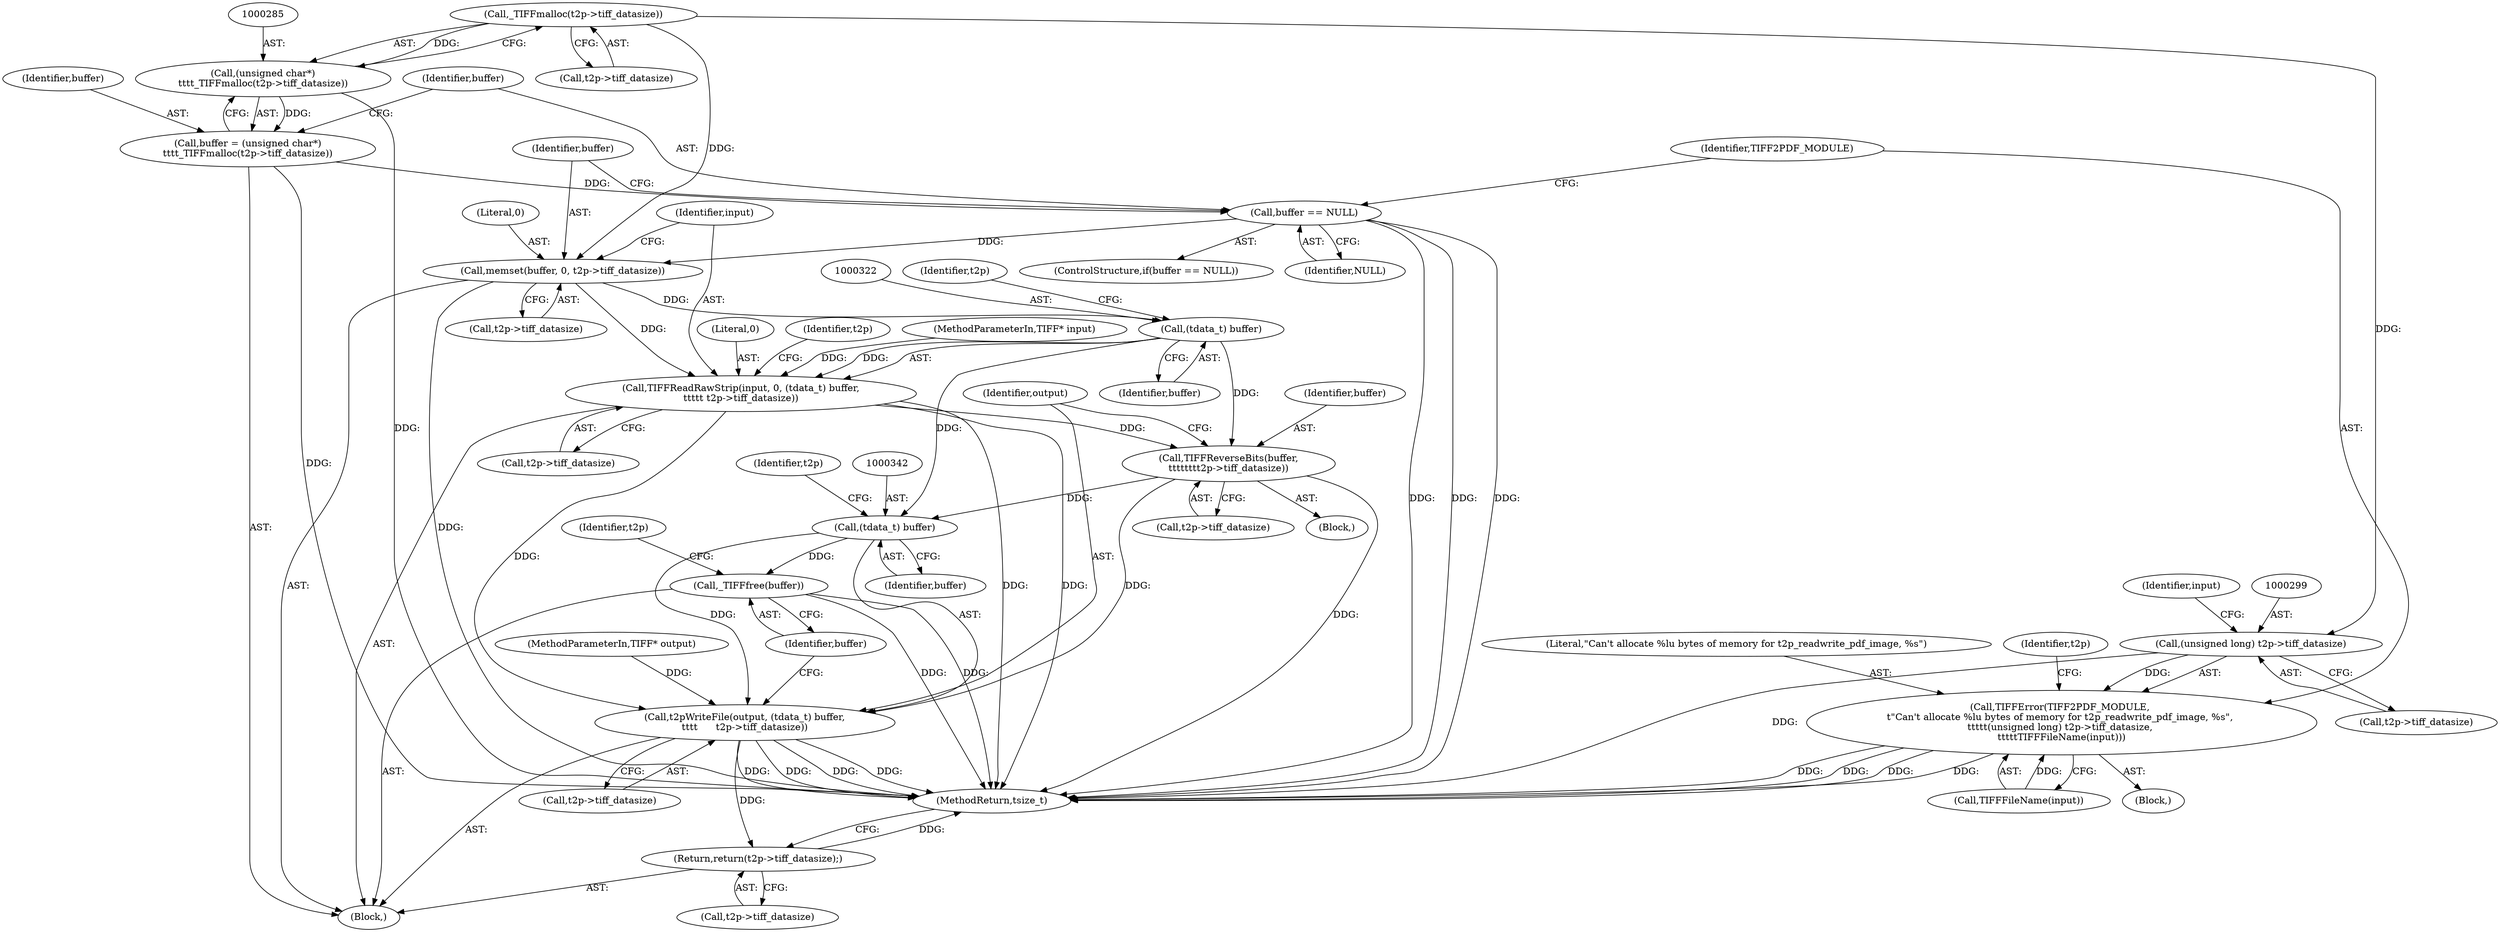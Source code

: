 digraph "0_libtiff_83a4b92815ea04969d494416eaae3d4c6b338e4a#diff-c8b4b355f9b5c06d585b23138e1c185f_4@API" {
"1000286" [label="(Call,_TIFFmalloc(t2p->tiff_datasize))"];
"1000284" [label="(Call,(unsigned char*)\n\t\t\t\t_TIFFmalloc(t2p->tiff_datasize))"];
"1000282" [label="(Call,buffer = (unsigned char*)\n\t\t\t\t_TIFFmalloc(t2p->tiff_datasize))"];
"1000291" [label="(Call,buffer == NULL)"];
"1000312" [label="(Call,memset(buffer, 0, t2p->tiff_datasize))"];
"1000321" [label="(Call,(tdata_t) buffer)"];
"1000318" [label="(Call,TIFFReadRawStrip(input, 0, (tdata_t) buffer,\n\t\t\t\t\t t2p->tiff_datasize))"];
"1000334" [label="(Call,TIFFReverseBits(buffer,\n\t\t\t\t\t\t\tt2p->tiff_datasize))"];
"1000341" [label="(Call,(tdata_t) buffer)"];
"1000339" [label="(Call,t2pWriteFile(output, (tdata_t) buffer,\n\t\t\t\t      t2p->tiff_datasize))"];
"1000349" [label="(Return,return(t2p->tiff_datasize);)"];
"1000347" [label="(Call,_TIFFfree(buffer))"];
"1000298" [label="(Call,(unsigned long) t2p->tiff_datasize)"];
"1000295" [label="(Call,TIFFError(TIFF2PDF_MODULE, \n\t\"Can't allocate %lu bytes of memory for t2p_readwrite_pdf_image, %s\", \n\t\t\t\t\t(unsigned long) t2p->tiff_datasize, \n\t\t\t\t\tTIFFFileName(input)))"];
"1000324" [label="(Call,t2p->tiff_datasize)"];
"1000343" [label="(Identifier,buffer)"];
"1000307" [label="(Identifier,t2p)"];
"1000312" [label="(Call,memset(buffer, 0, t2p->tiff_datasize))"];
"1000283" [label="(Identifier,buffer)"];
"1000106" [label="(MethodParameterIn,TIFF* output)"];
"1000291" [label="(Call,buffer == NULL)"];
"1000315" [label="(Call,t2p->tiff_datasize)"];
"1000340" [label="(Identifier,output)"];
"1000347" [label="(Call,_TIFFfree(buffer))"];
"1000303" [label="(Call,TIFFFileName(input))"];
"1000298" [label="(Call,(unsigned long) t2p->tiff_datasize)"];
"1000333" [label="(Block,)"];
"1000295" [label="(Call,TIFFError(TIFF2PDF_MODULE, \n\t\"Can't allocate %lu bytes of memory for t2p_readwrite_pdf_image, %s\", \n\t\t\t\t\t(unsigned long) t2p->tiff_datasize, \n\t\t\t\t\tTIFFFileName(input)))"];
"1000286" [label="(Call,_TIFFmalloc(t2p->tiff_datasize))"];
"1000297" [label="(Literal,\"Can't allocate %lu bytes of memory for t2p_readwrite_pdf_image, %s\")"];
"1000325" [label="(Identifier,t2p)"];
"1000293" [label="(Identifier,NULL)"];
"1000284" [label="(Call,(unsigned char*)\n\t\t\t\t_TIFFmalloc(t2p->tiff_datasize))"];
"1000319" [label="(Identifier,input)"];
"1000323" [label="(Identifier,buffer)"];
"1000300" [label="(Call,t2p->tiff_datasize)"];
"1000304" [label="(Identifier,input)"];
"1000320" [label="(Literal,0)"];
"1000318" [label="(Call,TIFFReadRawStrip(input, 0, (tdata_t) buffer,\n\t\t\t\t\t t2p->tiff_datasize))"];
"1000281" [label="(Block,)"];
"1000345" [label="(Identifier,t2p)"];
"1000349" [label="(Return,return(t2p->tiff_datasize);)"];
"1000282" [label="(Call,buffer = (unsigned char*)\n\t\t\t\t_TIFFmalloc(t2p->tiff_datasize))"];
"1000294" [label="(Block,)"];
"1000287" [label="(Call,t2p->tiff_datasize)"];
"1000339" [label="(Call,t2pWriteFile(output, (tdata_t) buffer,\n\t\t\t\t      t2p->tiff_datasize))"];
"1000335" [label="(Identifier,buffer)"];
"1000350" [label="(Call,t2p->tiff_datasize)"];
"1000344" [label="(Call,t2p->tiff_datasize)"];
"1000348" [label="(Identifier,buffer)"];
"1000313" [label="(Identifier,buffer)"];
"1000334" [label="(Call,TIFFReverseBits(buffer,\n\t\t\t\t\t\t\tt2p->tiff_datasize))"];
"1000336" [label="(Call,t2p->tiff_datasize)"];
"1000321" [label="(Call,(tdata_t) buffer)"];
"1000341" [label="(Call,(tdata_t) buffer)"];
"1000330" [label="(Identifier,t2p)"];
"1000296" [label="(Identifier,TIFF2PDF_MODULE)"];
"1000351" [label="(Identifier,t2p)"];
"1001945" [label="(MethodReturn,tsize_t)"];
"1000314" [label="(Literal,0)"];
"1000105" [label="(MethodParameterIn,TIFF* input)"];
"1000292" [label="(Identifier,buffer)"];
"1000290" [label="(ControlStructure,if(buffer == NULL))"];
"1000286" -> "1000284"  [label="AST: "];
"1000286" -> "1000287"  [label="CFG: "];
"1000287" -> "1000286"  [label="AST: "];
"1000284" -> "1000286"  [label="CFG: "];
"1000286" -> "1000284"  [label="DDG: "];
"1000286" -> "1000298"  [label="DDG: "];
"1000286" -> "1000312"  [label="DDG: "];
"1000284" -> "1000282"  [label="AST: "];
"1000285" -> "1000284"  [label="AST: "];
"1000282" -> "1000284"  [label="CFG: "];
"1000284" -> "1001945"  [label="DDG: "];
"1000284" -> "1000282"  [label="DDG: "];
"1000282" -> "1000281"  [label="AST: "];
"1000283" -> "1000282"  [label="AST: "];
"1000292" -> "1000282"  [label="CFG: "];
"1000282" -> "1001945"  [label="DDG: "];
"1000282" -> "1000291"  [label="DDG: "];
"1000291" -> "1000290"  [label="AST: "];
"1000291" -> "1000293"  [label="CFG: "];
"1000292" -> "1000291"  [label="AST: "];
"1000293" -> "1000291"  [label="AST: "];
"1000296" -> "1000291"  [label="CFG: "];
"1000313" -> "1000291"  [label="CFG: "];
"1000291" -> "1001945"  [label="DDG: "];
"1000291" -> "1001945"  [label="DDG: "];
"1000291" -> "1001945"  [label="DDG: "];
"1000291" -> "1000312"  [label="DDG: "];
"1000312" -> "1000281"  [label="AST: "];
"1000312" -> "1000315"  [label="CFG: "];
"1000313" -> "1000312"  [label="AST: "];
"1000314" -> "1000312"  [label="AST: "];
"1000315" -> "1000312"  [label="AST: "];
"1000319" -> "1000312"  [label="CFG: "];
"1000312" -> "1001945"  [label="DDG: "];
"1000312" -> "1000321"  [label="DDG: "];
"1000312" -> "1000318"  [label="DDG: "];
"1000321" -> "1000318"  [label="AST: "];
"1000321" -> "1000323"  [label="CFG: "];
"1000322" -> "1000321"  [label="AST: "];
"1000323" -> "1000321"  [label="AST: "];
"1000325" -> "1000321"  [label="CFG: "];
"1000321" -> "1000318"  [label="DDG: "];
"1000321" -> "1000334"  [label="DDG: "];
"1000321" -> "1000341"  [label="DDG: "];
"1000318" -> "1000281"  [label="AST: "];
"1000318" -> "1000324"  [label="CFG: "];
"1000319" -> "1000318"  [label="AST: "];
"1000320" -> "1000318"  [label="AST: "];
"1000324" -> "1000318"  [label="AST: "];
"1000330" -> "1000318"  [label="CFG: "];
"1000318" -> "1001945"  [label="DDG: "];
"1000318" -> "1001945"  [label="DDG: "];
"1000105" -> "1000318"  [label="DDG: "];
"1000318" -> "1000334"  [label="DDG: "];
"1000318" -> "1000339"  [label="DDG: "];
"1000334" -> "1000333"  [label="AST: "];
"1000334" -> "1000336"  [label="CFG: "];
"1000335" -> "1000334"  [label="AST: "];
"1000336" -> "1000334"  [label="AST: "];
"1000340" -> "1000334"  [label="CFG: "];
"1000334" -> "1001945"  [label="DDG: "];
"1000334" -> "1000341"  [label="DDG: "];
"1000334" -> "1000339"  [label="DDG: "];
"1000341" -> "1000339"  [label="AST: "];
"1000341" -> "1000343"  [label="CFG: "];
"1000342" -> "1000341"  [label="AST: "];
"1000343" -> "1000341"  [label="AST: "];
"1000345" -> "1000341"  [label="CFG: "];
"1000341" -> "1000339"  [label="DDG: "];
"1000341" -> "1000347"  [label="DDG: "];
"1000339" -> "1000281"  [label="AST: "];
"1000339" -> "1000344"  [label="CFG: "];
"1000340" -> "1000339"  [label="AST: "];
"1000344" -> "1000339"  [label="AST: "];
"1000348" -> "1000339"  [label="CFG: "];
"1000339" -> "1001945"  [label="DDG: "];
"1000339" -> "1001945"  [label="DDG: "];
"1000339" -> "1001945"  [label="DDG: "];
"1000339" -> "1001945"  [label="DDG: "];
"1000106" -> "1000339"  [label="DDG: "];
"1000339" -> "1000349"  [label="DDG: "];
"1000349" -> "1000281"  [label="AST: "];
"1000349" -> "1000350"  [label="CFG: "];
"1000350" -> "1000349"  [label="AST: "];
"1001945" -> "1000349"  [label="CFG: "];
"1000349" -> "1001945"  [label="DDG: "];
"1000347" -> "1000281"  [label="AST: "];
"1000347" -> "1000348"  [label="CFG: "];
"1000348" -> "1000347"  [label="AST: "];
"1000351" -> "1000347"  [label="CFG: "];
"1000347" -> "1001945"  [label="DDG: "];
"1000347" -> "1001945"  [label="DDG: "];
"1000298" -> "1000295"  [label="AST: "];
"1000298" -> "1000300"  [label="CFG: "];
"1000299" -> "1000298"  [label="AST: "];
"1000300" -> "1000298"  [label="AST: "];
"1000304" -> "1000298"  [label="CFG: "];
"1000298" -> "1001945"  [label="DDG: "];
"1000298" -> "1000295"  [label="DDG: "];
"1000295" -> "1000294"  [label="AST: "];
"1000295" -> "1000303"  [label="CFG: "];
"1000296" -> "1000295"  [label="AST: "];
"1000297" -> "1000295"  [label="AST: "];
"1000303" -> "1000295"  [label="AST: "];
"1000307" -> "1000295"  [label="CFG: "];
"1000295" -> "1001945"  [label="DDG: "];
"1000295" -> "1001945"  [label="DDG: "];
"1000295" -> "1001945"  [label="DDG: "];
"1000295" -> "1001945"  [label="DDG: "];
"1000303" -> "1000295"  [label="DDG: "];
}
